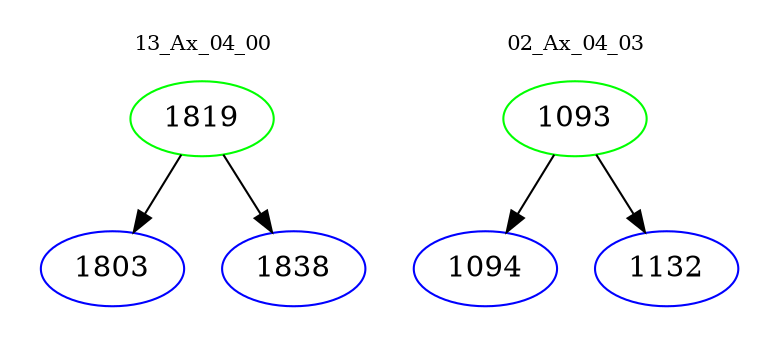 digraph{
subgraph cluster_0 {
color = white
label = "13_Ax_04_00";
fontsize=10;
T0_1819 [label="1819", color="green"]
T0_1819 -> T0_1803 [color="black"]
T0_1803 [label="1803", color="blue"]
T0_1819 -> T0_1838 [color="black"]
T0_1838 [label="1838", color="blue"]
}
subgraph cluster_1 {
color = white
label = "02_Ax_04_03";
fontsize=10;
T1_1093 [label="1093", color="green"]
T1_1093 -> T1_1094 [color="black"]
T1_1094 [label="1094", color="blue"]
T1_1093 -> T1_1132 [color="black"]
T1_1132 [label="1132", color="blue"]
}
}

